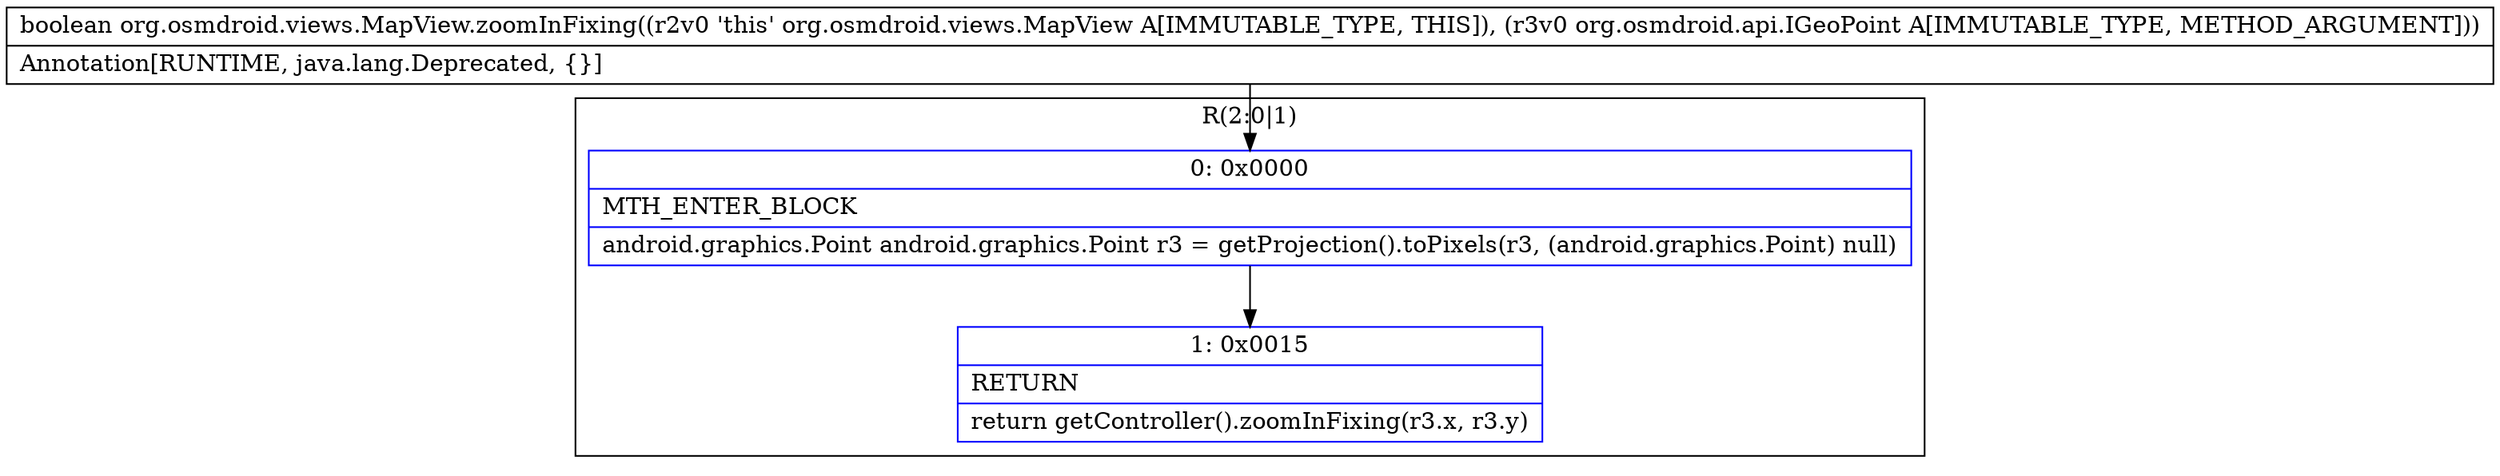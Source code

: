 digraph "CFG fororg.osmdroid.views.MapView.zoomInFixing(Lorg\/osmdroid\/api\/IGeoPoint;)Z" {
subgraph cluster_Region_111725450 {
label = "R(2:0|1)";
node [shape=record,color=blue];
Node_0 [shape=record,label="{0\:\ 0x0000|MTH_ENTER_BLOCK\l|android.graphics.Point android.graphics.Point r3 = getProjection().toPixels(r3, (android.graphics.Point) null)\l}"];
Node_1 [shape=record,label="{1\:\ 0x0015|RETURN\l|return getController().zoomInFixing(r3.x, r3.y)\l}"];
}
MethodNode[shape=record,label="{boolean org.osmdroid.views.MapView.zoomInFixing((r2v0 'this' org.osmdroid.views.MapView A[IMMUTABLE_TYPE, THIS]), (r3v0 org.osmdroid.api.IGeoPoint A[IMMUTABLE_TYPE, METHOD_ARGUMENT]))  | Annotation[RUNTIME, java.lang.Deprecated, \{\}]\l}"];
MethodNode -> Node_0;
Node_0 -> Node_1;
}

